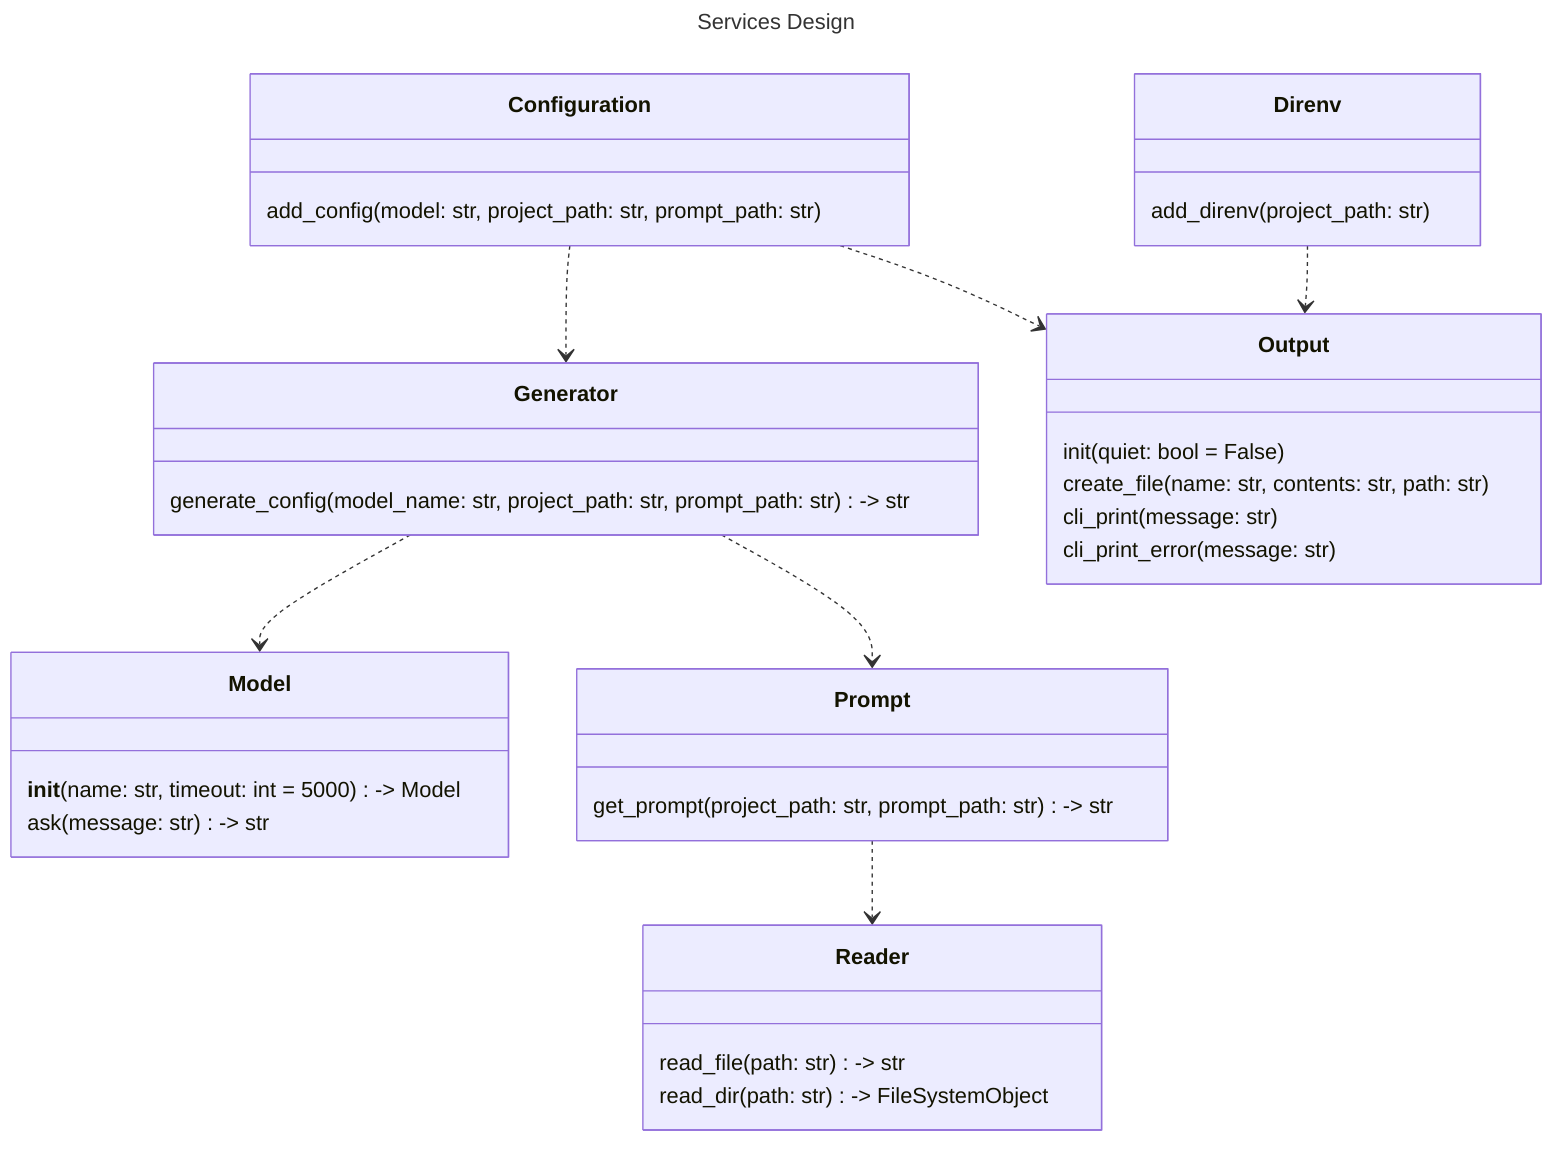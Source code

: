 ---
title: Services Design
---
classDiagram

    class Configuration {
        add_config(model: str, project_path: str, prompt_path: str) 
%% pseudo code: 
%%     def add_config(model, project_path, prompt_path):
%%         contents = Generator.generate_config(model, project_path, prompt_path)
%%         Output.create_file("flake.nix", contents)
    }

    class Direnv {
        add_direnv(project_path: str)
    }

    class Generator {
        generate_config(model_name: str, project_path: str, prompt_path: str) -> str
%% pseudo code: 
%%     def generate_config(model_name, project_path, prompt_path):
%%         model = Model(model)
%%         message = Prompt.get_prompt(project_path, prompt_path)
%%         return model.ask(message)
    }

    class Model {
        __init__(name: str, timeout: int = 5000) -> Model
        ask(message: str) -> str
    }

    class Prompt {
        get_prompt(project_path: str, prompt_path: str) -> str
    }

    class Output {
        init(quiet: bool = False)
        create_file(name: str, contents: str, path: str)
        cli_print(message: str)
        cli_print_error(message: str)
    }

    class Reader {
        read_file(path: str) -> str
        read_dir(path: str) -> FileSystemObject
    }

    Direnv ..> Output
    Configuration ..> Output
    Configuration ..> Generator
    Generator ..> Model
    Generator ..> Prompt
    Prompt ..> Reader
